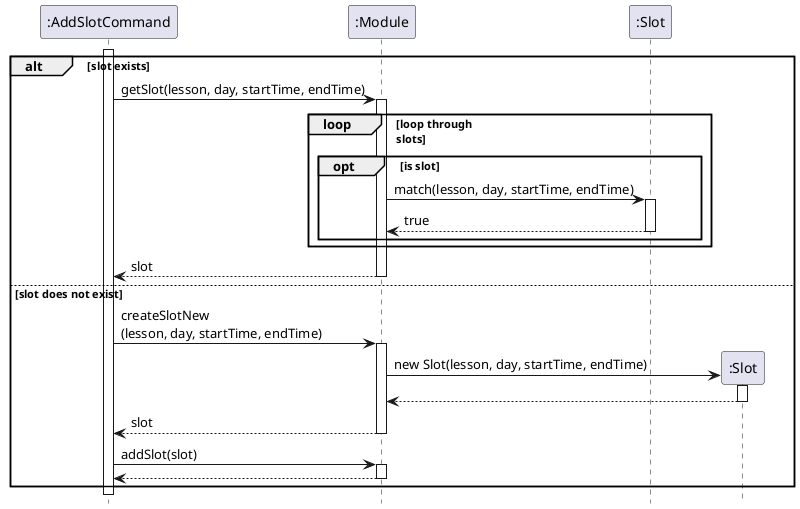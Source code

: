 @startuml
hide footbox
skinparam ParticipantPadding 20

participant ":AddSlotCommand" as AddSlotCommand
participant ":Module" as Module
participant ":Slot" as Slot
participant ":Slot" as SlotNew

activate AddSlotCommand

alt slot exists
    AddSlotCommand -> Module : getSlot(lesson, day, startTime, endTime)
    activate Module

    loop loop through \nslots

        opt is slot
            Module -> Slot : match(lesson, day, startTime, endTime)
            activate Slot

            Slot --> Module : true
            deactivate Slot
        end opt

    end loop

    Module --> AddSlotCommand : slot
    deactivate Module

else slot does not exist
    AddSlotCommand -> Module : createSlotNew\n(lesson, day, startTime, endTime)
    activate Module

    Module -> SlotNew ** : new Slot(lesson, day, startTime, endTime)
    activate SlotNew

    SlotNew --> Module
    deactivate SlotNew

    Module --> AddSlotCommand : slot
    deactivate Module

    AddSlotCommand -> Module : addSlot(slot)
    activate Module

    Module --> AddSlotCommand
    deactivate Module
end

@enduml